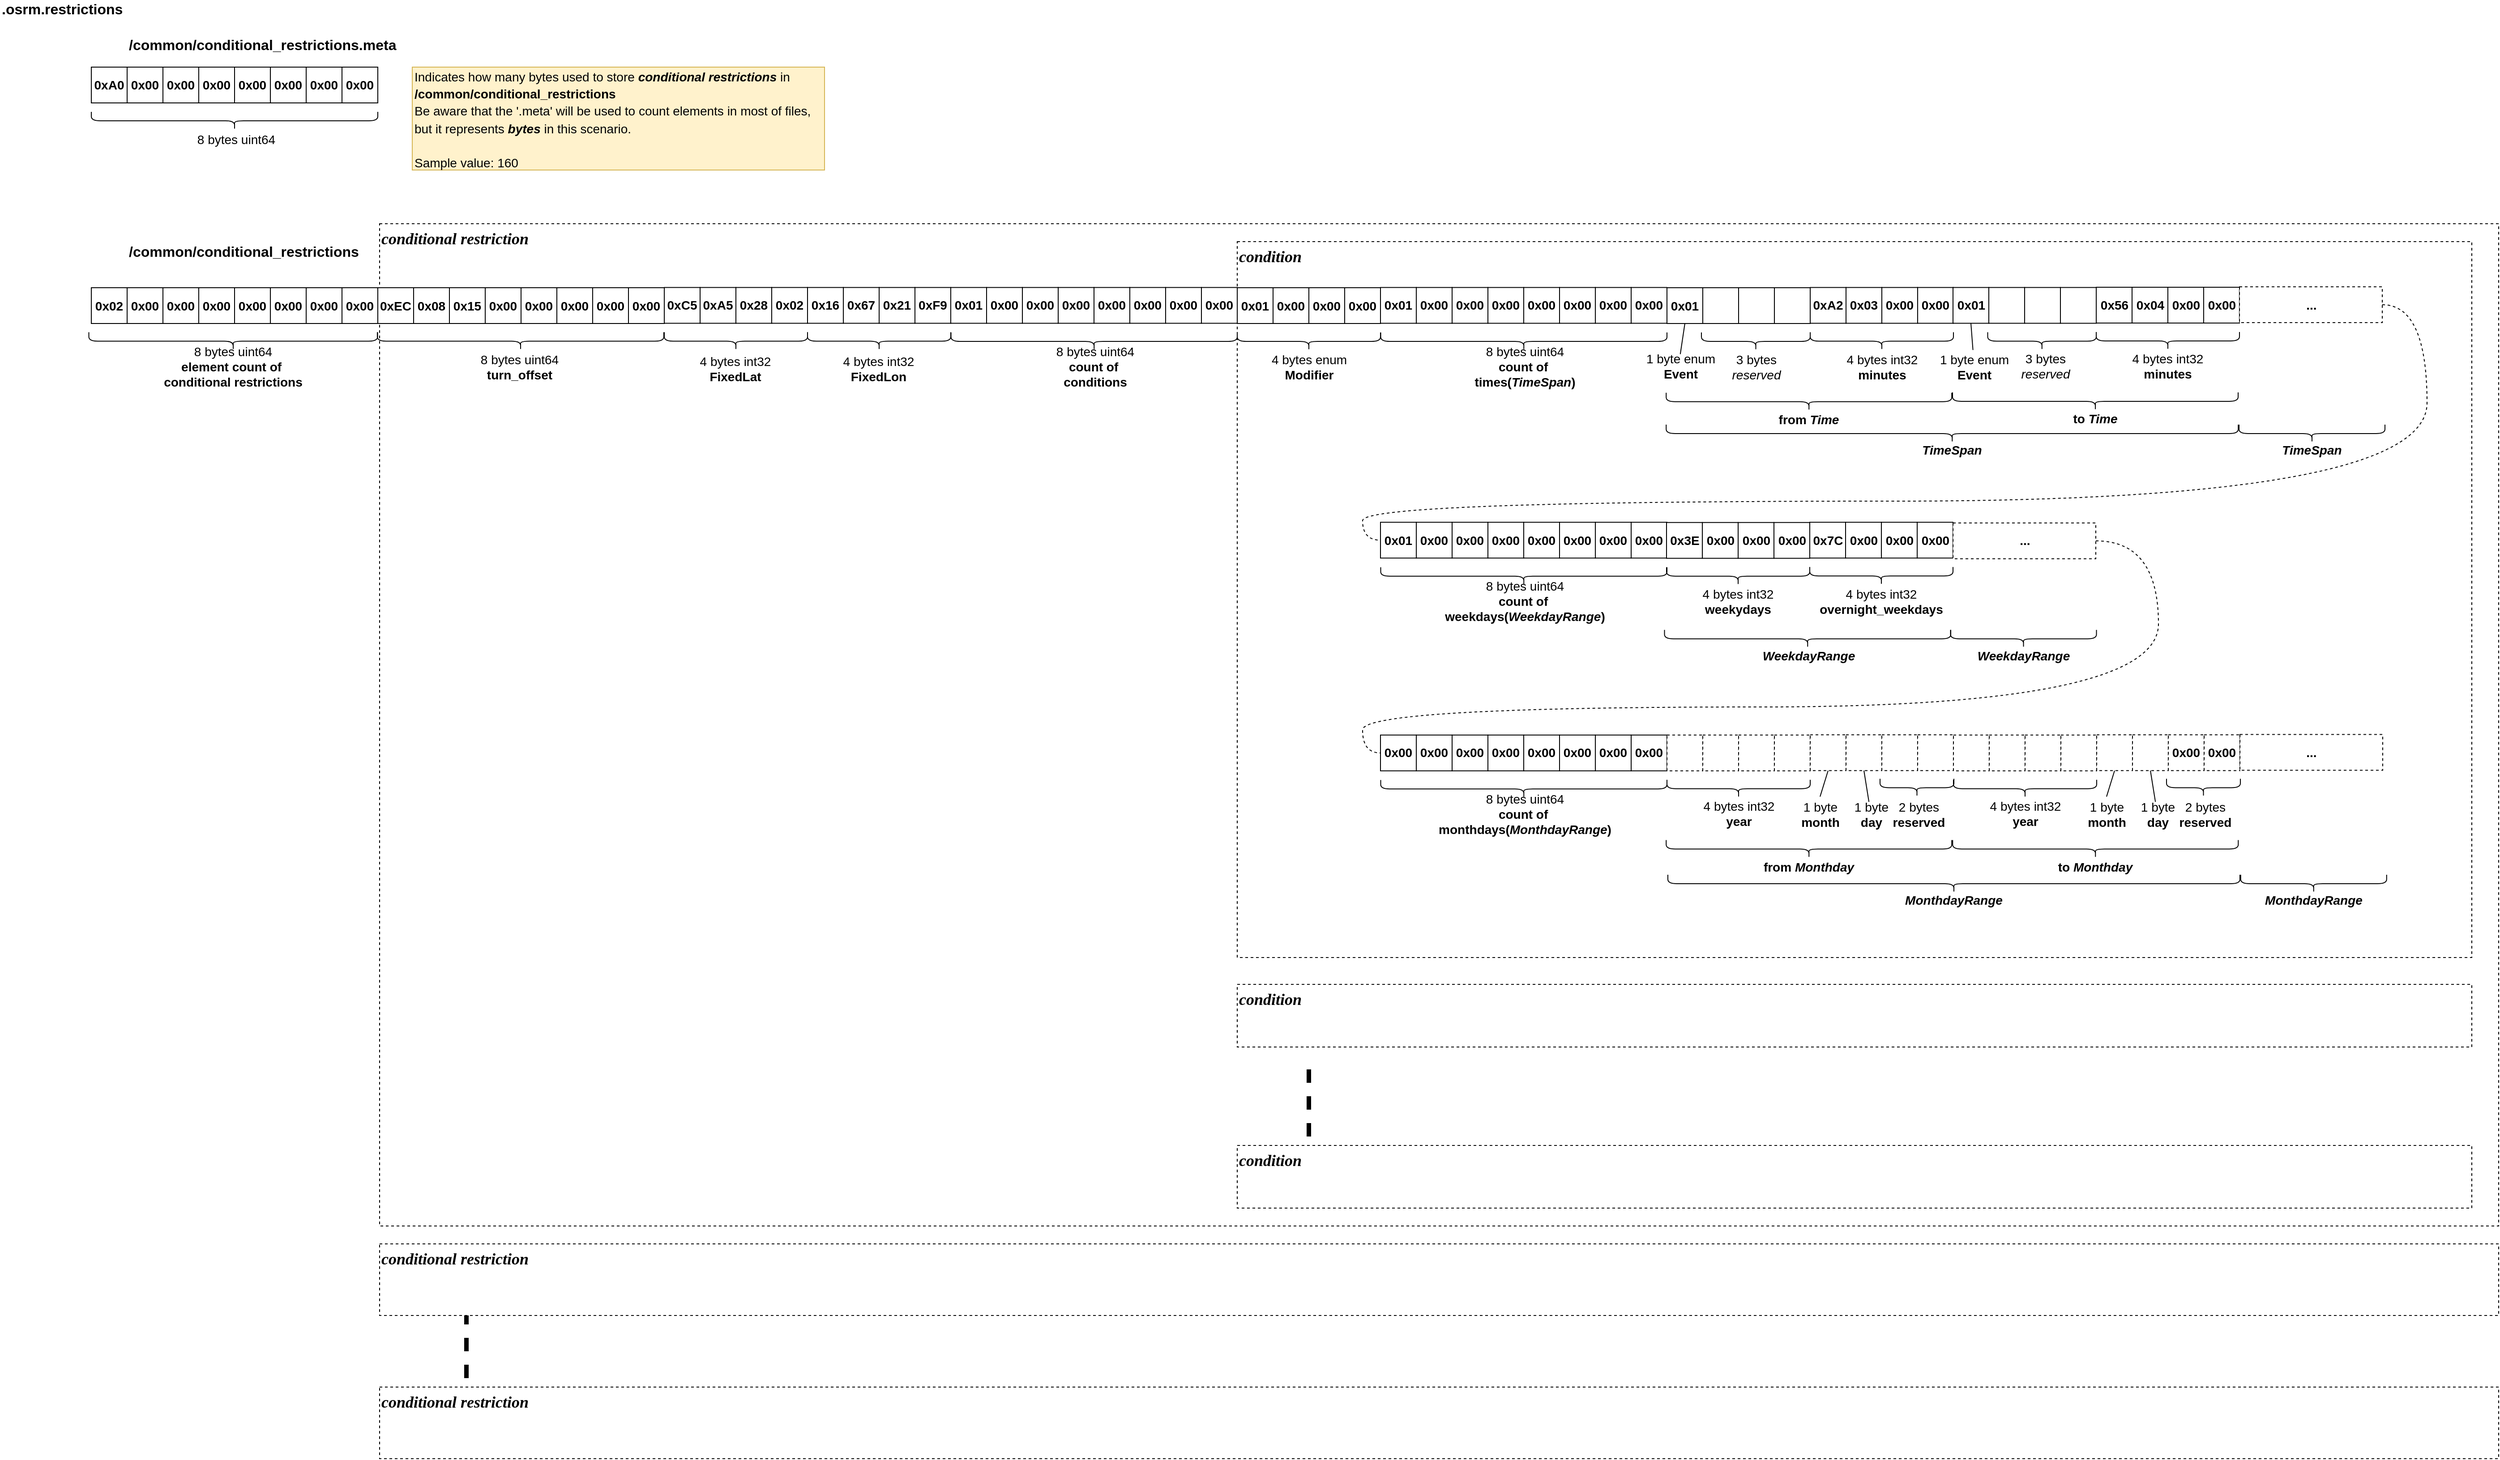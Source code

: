 <mxfile version="13.3.9" type="github">
  <diagram id="peSgpNI3BcgGdvSU9K40" name="Page-1">
    <mxGraphModel dx="1716" dy="908" grid="1" gridSize="10" guides="1" tooltips="1" connect="1" arrows="1" fold="1" page="1" pageScale="1" pageWidth="1169" pageHeight="827" math="0" shadow="0">
      <root>
        <mxCell id="0" />
        <mxCell id="1" parent="0" />
        <mxCell id="ooKSc_qSR2HWjxBo4xy8-216" value="&lt;div&gt;&lt;span&gt;&lt;font face=&quot;Verdana&quot; size=&quot;1&quot;&gt;&lt;b&gt;&lt;i style=&quot;font-size: 18px&quot;&gt;conditional restriction&lt;/i&gt;&lt;/b&gt;&lt;/font&gt;&lt;/span&gt;&lt;/div&gt;" style="rounded=0;whiteSpace=wrap;html=1;dashed=1;align=left;verticalAlign=top;" parent="1" vertex="1">
          <mxGeometry x="463" y="260" width="2367" height="1120" as="geometry" />
        </mxCell>
        <mxCell id="ooKSc_qSR2HWjxBo4xy8-215" value="&lt;div&gt;&lt;span&gt;&lt;font face=&quot;Verdana&quot; size=&quot;1&quot;&gt;&lt;b&gt;&lt;i style=&quot;font-size: 18px&quot;&gt;condition&lt;/i&gt;&lt;/b&gt;&lt;/font&gt;&lt;/span&gt;&lt;/div&gt;" style="rounded=0;whiteSpace=wrap;html=1;dashed=1;align=left;verticalAlign=top;" parent="1" vertex="1">
          <mxGeometry x="1421" y="280" width="1379" height="800" as="geometry" />
        </mxCell>
        <mxCell id="VliR9g0e-GEGa0XOMWeD-1" value="0xA0" style="rounded=0;whiteSpace=wrap;html=1;fontStyle=1;fontSize=14;" parent="1" vertex="1">
          <mxGeometry x="141" y="85" width="40" height="40" as="geometry" />
        </mxCell>
        <mxCell id="VliR9g0e-GEGa0XOMWeD-2" value="0x00" style="rounded=0;whiteSpace=wrap;html=1;fontStyle=1;fontSize=14;" parent="1" vertex="1">
          <mxGeometry x="181" y="85" width="40" height="40" as="geometry" />
        </mxCell>
        <mxCell id="VliR9g0e-GEGa0XOMWeD-3" value="0x00" style="rounded=0;whiteSpace=wrap;html=1;fontStyle=1;fontSize=14;" parent="1" vertex="1">
          <mxGeometry x="221" y="85" width="40" height="40" as="geometry" />
        </mxCell>
        <mxCell id="VliR9g0e-GEGa0XOMWeD-4" value="0x00" style="rounded=0;whiteSpace=wrap;html=1;fontStyle=1;fontSize=14;" parent="1" vertex="1">
          <mxGeometry x="261" y="85" width="40" height="40" as="geometry" />
        </mxCell>
        <mxCell id="VliR9g0e-GEGa0XOMWeD-5" value="0x00" style="rounded=0;whiteSpace=wrap;html=1;fontStyle=1;fontSize=14;" parent="1" vertex="1">
          <mxGeometry x="301" y="85" width="40" height="40" as="geometry" />
        </mxCell>
        <mxCell id="VliR9g0e-GEGa0XOMWeD-6" value="0x00" style="rounded=0;whiteSpace=wrap;html=1;fontStyle=1;fontSize=14;" parent="1" vertex="1">
          <mxGeometry x="341" y="85" width="40" height="40" as="geometry" />
        </mxCell>
        <mxCell id="VliR9g0e-GEGa0XOMWeD-7" value="0x00" style="rounded=0;whiteSpace=wrap;html=1;fontStyle=1;fontSize=14;" parent="1" vertex="1">
          <mxGeometry x="381" y="85" width="40" height="40" as="geometry" />
        </mxCell>
        <mxCell id="VliR9g0e-GEGa0XOMWeD-8" value="0x00" style="rounded=0;whiteSpace=wrap;html=1;fontStyle=1;fontSize=14;" parent="1" vertex="1">
          <mxGeometry x="421" y="85" width="40" height="40" as="geometry" />
        </mxCell>
        <mxCell id="VliR9g0e-GEGa0XOMWeD-28" value="" style="shape=curlyBracket;whiteSpace=wrap;html=1;rounded=1;fontSize=14;rotation=-90;" parent="1" vertex="1">
          <mxGeometry x="291" y="-15" width="20" height="320" as="geometry" />
        </mxCell>
        <mxCell id="VliR9g0e-GEGa0XOMWeD-29" value="8 bytes uint64" style="text;html=1;strokeColor=none;fillColor=none;align=center;verticalAlign=middle;whiteSpace=wrap;rounded=0;fontSize=14;" parent="1" vertex="1">
          <mxGeometry x="221" y="156" width="164" height="20" as="geometry" />
        </mxCell>
        <mxCell id="ZOe7THteKk9-Ha0sNbh8-1" value=".osrm.restrictions" style="text;html=1;strokeColor=none;fillColor=none;align=left;verticalAlign=middle;whiteSpace=wrap;rounded=0;fontSize=16;fontStyle=1" parent="1" vertex="1">
          <mxGeometry x="39" y="10" width="245" height="20" as="geometry" />
        </mxCell>
        <mxCell id="1GXQoTSjyK3YCtDIwdtC-1" value="/common/conditional_restrictions.meta" style="text;html=1;strokeColor=none;fillColor=none;align=left;verticalAlign=middle;whiteSpace=wrap;rounded=0;fontSize=16;fontStyle=1" parent="1" vertex="1">
          <mxGeometry x="181" y="50" width="245" height="20" as="geometry" />
        </mxCell>
        <mxCell id="1GXQoTSjyK3YCtDIwdtC-2" value="&lt;font&gt;&lt;span style=&quot;font-size: 14px&quot;&gt;&lt;span style=&quot;font-weight: normal&quot;&gt;Indicates how many bytes used to store&amp;nbsp;&lt;/span&gt;&lt;i&gt;conditional restrictions&lt;/i&gt;&lt;span style=&quot;font-weight: normal&quot;&gt;&amp;nbsp;&lt;/span&gt;&lt;span style=&quot;font-weight: normal&quot;&gt;in &lt;/span&gt;&lt;br&gt;&lt;/span&gt;&lt;span style=&quot;font-size: 14px&quot;&gt;/common/conditional_restrictions&lt;/span&gt;&lt;br&gt;&lt;font style=&quot;font-size: 14px&quot;&gt;&lt;span style=&quot;font-weight: normal&quot;&gt;Be aware that the &#39;.meta&#39; will be used to count elements in most of files, but it represents &lt;/span&gt;&lt;i&gt;bytes &lt;/i&gt;&lt;span style=&quot;font-weight: normal&quot;&gt;in this scenario.&lt;/span&gt;&lt;br&gt;&lt;/font&gt;&lt;br&gt;&lt;span style=&quot;font-size: 14px ; font-weight: 400 ; text-align: center&quot;&gt;Sample value: 160&lt;/span&gt;&lt;br&gt;&lt;/font&gt;" style="text;html=1;strokeColor=#d6b656;fillColor=#fff2cc;align=left;verticalAlign=middle;whiteSpace=wrap;rounded=0;fontSize=16;fontStyle=1" parent="1" vertex="1">
          <mxGeometry x="499.5" y="85" width="460.5" height="115" as="geometry" />
        </mxCell>
        <mxCell id="1GXQoTSjyK3YCtDIwdtC-5" value="/common/conditional_restrictions" style="text;html=1;strokeColor=none;fillColor=none;align=left;verticalAlign=middle;whiteSpace=wrap;rounded=0;fontSize=16;fontStyle=1" parent="1" vertex="1">
          <mxGeometry x="181" y="281.25" width="245" height="20" as="geometry" />
        </mxCell>
        <mxCell id="1GXQoTSjyK3YCtDIwdtC-14" value="" style="shape=curlyBracket;whiteSpace=wrap;html=1;rounded=1;fontSize=14;rotation=-90;" parent="1" vertex="1">
          <mxGeometry x="610.5" y="231.25" width="20" height="320" as="geometry" />
        </mxCell>
        <mxCell id="1GXQoTSjyK3YCtDIwdtC-15" value="8 bytes uint64&lt;br&gt;&lt;b&gt;turn_offset&lt;/b&gt;&lt;b&gt;&lt;br&gt;&lt;/b&gt;" style="text;html=1;strokeColor=none;fillColor=none;align=center;verticalAlign=middle;whiteSpace=wrap;rounded=0;fontSize=14;" parent="1" vertex="1">
          <mxGeometry x="520.25" y="392.25" width="199" height="55" as="geometry" />
        </mxCell>
        <mxCell id="FRIsnZRjF4XFkGtiyFKS-1" value="0xEC" style="rounded=0;whiteSpace=wrap;html=1;fontStyle=1;fontSize=14;" parent="1" vertex="1">
          <mxGeometry x="461" y="331.5" width="40" height="40" as="geometry" />
        </mxCell>
        <mxCell id="FRIsnZRjF4XFkGtiyFKS-2" value="0x08" style="rounded=0;whiteSpace=wrap;html=1;fontStyle=1;fontSize=14;" parent="1" vertex="1">
          <mxGeometry x="501" y="331.5" width="40" height="40" as="geometry" />
        </mxCell>
        <mxCell id="FRIsnZRjF4XFkGtiyFKS-3" value="0x15" style="rounded=0;whiteSpace=wrap;html=1;fontStyle=1;fontSize=14;" parent="1" vertex="1">
          <mxGeometry x="541" y="331.5" width="40" height="40" as="geometry" />
        </mxCell>
        <mxCell id="FRIsnZRjF4XFkGtiyFKS-4" value="0x00" style="rounded=0;whiteSpace=wrap;html=1;fontStyle=1;fontSize=14;" parent="1" vertex="1">
          <mxGeometry x="581" y="331.5" width="40" height="40" as="geometry" />
        </mxCell>
        <mxCell id="FRIsnZRjF4XFkGtiyFKS-5" value="0x00" style="rounded=0;whiteSpace=wrap;html=1;fontStyle=1;fontSize=14;" parent="1" vertex="1">
          <mxGeometry x="621" y="331.5" width="40" height="40" as="geometry" />
        </mxCell>
        <mxCell id="FRIsnZRjF4XFkGtiyFKS-6" value="0x00" style="rounded=0;whiteSpace=wrap;html=1;fontStyle=1;fontSize=14;" parent="1" vertex="1">
          <mxGeometry x="661" y="331.5" width="40" height="40" as="geometry" />
        </mxCell>
        <mxCell id="FRIsnZRjF4XFkGtiyFKS-7" value="0x00" style="rounded=0;whiteSpace=wrap;html=1;fontStyle=1;fontSize=14;" parent="1" vertex="1">
          <mxGeometry x="701" y="331.5" width="40" height="40" as="geometry" />
        </mxCell>
        <mxCell id="FRIsnZRjF4XFkGtiyFKS-8" value="0x00" style="rounded=0;whiteSpace=wrap;html=1;fontStyle=1;fontSize=14;" parent="1" vertex="1">
          <mxGeometry x="741" y="331.5" width="40" height="40" as="geometry" />
        </mxCell>
        <mxCell id="FRIsnZRjF4XFkGtiyFKS-11" value="" style="shape=curlyBracket;whiteSpace=wrap;html=1;rounded=1;fontSize=14;rotation=-90;" parent="1" vertex="1">
          <mxGeometry x="851" y="311.25" width="20" height="160" as="geometry" />
        </mxCell>
        <mxCell id="FRIsnZRjF4XFkGtiyFKS-12" value="4 bytes int32&lt;br&gt;&lt;b&gt;FixedLat&lt;/b&gt;" style="text;html=1;strokeColor=none;fillColor=none;align=center;verticalAlign=middle;whiteSpace=wrap;rounded=0;fontSize=14;" parent="1" vertex="1">
          <mxGeometry x="760.5" y="394.75" width="199" height="55" as="geometry" />
        </mxCell>
        <mxCell id="FRIsnZRjF4XFkGtiyFKS-13" value="" style="shape=curlyBracket;whiteSpace=wrap;html=1;rounded=1;fontSize=14;rotation=-90;" parent="1" vertex="1">
          <mxGeometry x="1011" y="311.25" width="20" height="160" as="geometry" />
        </mxCell>
        <mxCell id="FRIsnZRjF4XFkGtiyFKS-14" value="4 bytes int32&lt;br&gt;&lt;b&gt;FixedLon&lt;/b&gt;" style="text;html=1;strokeColor=none;fillColor=none;align=center;verticalAlign=middle;whiteSpace=wrap;rounded=0;fontSize=14;" parent="1" vertex="1">
          <mxGeometry x="920.5" y="394.75" width="199" height="55" as="geometry" />
        </mxCell>
        <mxCell id="ooKSc_qSR2HWjxBo4xy8-3" value="0x02" style="rounded=0;whiteSpace=wrap;html=1;fontStyle=1;fontSize=14;" parent="1" vertex="1">
          <mxGeometry x="141" y="331.5" width="40" height="40" as="geometry" />
        </mxCell>
        <mxCell id="ooKSc_qSR2HWjxBo4xy8-4" value="0x00" style="rounded=0;whiteSpace=wrap;html=1;fontStyle=1;fontSize=14;" parent="1" vertex="1">
          <mxGeometry x="181" y="331.5" width="40" height="40" as="geometry" />
        </mxCell>
        <mxCell id="ooKSc_qSR2HWjxBo4xy8-5" value="0x00" style="rounded=0;whiteSpace=wrap;html=1;fontStyle=1;fontSize=14;" parent="1" vertex="1">
          <mxGeometry x="221" y="331.5" width="40" height="40" as="geometry" />
        </mxCell>
        <mxCell id="ooKSc_qSR2HWjxBo4xy8-6" value="0x00" style="rounded=0;whiteSpace=wrap;html=1;fontStyle=1;fontSize=14;" parent="1" vertex="1">
          <mxGeometry x="261" y="331.5" width="40" height="40" as="geometry" />
        </mxCell>
        <mxCell id="ooKSc_qSR2HWjxBo4xy8-7" value="0x00" style="rounded=0;whiteSpace=wrap;html=1;fontStyle=1;fontSize=14;" parent="1" vertex="1">
          <mxGeometry x="301" y="331.5" width="40" height="40" as="geometry" />
        </mxCell>
        <mxCell id="ooKSc_qSR2HWjxBo4xy8-8" value="0x00" style="rounded=0;whiteSpace=wrap;html=1;fontStyle=1;fontSize=14;" parent="1" vertex="1">
          <mxGeometry x="341" y="331.5" width="40" height="40" as="geometry" />
        </mxCell>
        <mxCell id="ooKSc_qSR2HWjxBo4xy8-9" value="0x00" style="rounded=0;whiteSpace=wrap;html=1;fontStyle=1;fontSize=14;" parent="1" vertex="1">
          <mxGeometry x="381" y="331.5" width="40" height="40" as="geometry" />
        </mxCell>
        <mxCell id="ooKSc_qSR2HWjxBo4xy8-10" value="0x00" style="rounded=0;whiteSpace=wrap;html=1;fontStyle=1;fontSize=14;" parent="1" vertex="1">
          <mxGeometry x="421" y="331.5" width="40" height="40" as="geometry" />
        </mxCell>
        <mxCell id="ooKSc_qSR2HWjxBo4xy8-11" value="" style="shape=curlyBracket;whiteSpace=wrap;html=1;rounded=1;fontSize=14;rotation=-90;" parent="1" vertex="1">
          <mxGeometry x="289.5" y="230" width="20" height="322.5" as="geometry" />
        </mxCell>
        <mxCell id="ooKSc_qSR2HWjxBo4xy8-12" value="8 bytes uint64&lt;br&gt;&lt;b&gt;element count of&amp;nbsp;&lt;br&gt;&lt;/b&gt;&lt;b&gt;conditional restrictions&lt;/b&gt;&lt;b&gt;&lt;br&gt;&lt;/b&gt;" style="text;html=1;strokeColor=none;fillColor=none;align=center;verticalAlign=middle;whiteSpace=wrap;rounded=0;fontSize=14;" parent="1" vertex="1">
          <mxGeometry x="200" y="392.25" width="199" height="55" as="geometry" />
        </mxCell>
        <mxCell id="ooKSc_qSR2HWjxBo4xy8-13" value="0xC5" style="rounded=0;whiteSpace=wrap;html=1;fontStyle=1;fontSize=14;" parent="1" vertex="1">
          <mxGeometry x="781" y="331.25" width="40" height="40" as="geometry" />
        </mxCell>
        <mxCell id="ooKSc_qSR2HWjxBo4xy8-14" value="0xA5" style="rounded=0;whiteSpace=wrap;html=1;fontStyle=1;fontSize=14;" parent="1" vertex="1">
          <mxGeometry x="821" y="331.25" width="40" height="40" as="geometry" />
        </mxCell>
        <mxCell id="ooKSc_qSR2HWjxBo4xy8-15" value="0x28" style="rounded=0;whiteSpace=wrap;html=1;fontStyle=1;fontSize=14;" parent="1" vertex="1">
          <mxGeometry x="861" y="331.25" width="40" height="40" as="geometry" />
        </mxCell>
        <mxCell id="ooKSc_qSR2HWjxBo4xy8-16" value="0x02" style="rounded=0;whiteSpace=wrap;html=1;fontStyle=1;fontSize=14;" parent="1" vertex="1">
          <mxGeometry x="901" y="331.25" width="40" height="40" as="geometry" />
        </mxCell>
        <mxCell id="ooKSc_qSR2HWjxBo4xy8-17" value="0x16" style="rounded=0;whiteSpace=wrap;html=1;fontStyle=1;fontSize=14;" parent="1" vertex="1">
          <mxGeometry x="941" y="331.25" width="40" height="40" as="geometry" />
        </mxCell>
        <mxCell id="ooKSc_qSR2HWjxBo4xy8-18" value="0x67" style="rounded=0;whiteSpace=wrap;html=1;fontStyle=1;fontSize=14;" parent="1" vertex="1">
          <mxGeometry x="981" y="331.25" width="40" height="40" as="geometry" />
        </mxCell>
        <mxCell id="ooKSc_qSR2HWjxBo4xy8-19" value="0x21" style="rounded=0;whiteSpace=wrap;html=1;fontStyle=1;fontSize=14;" parent="1" vertex="1">
          <mxGeometry x="1021" y="331.25" width="40" height="40" as="geometry" />
        </mxCell>
        <mxCell id="ooKSc_qSR2HWjxBo4xy8-20" value="0xF9" style="rounded=0;whiteSpace=wrap;html=1;fontStyle=1;fontSize=14;" parent="1" vertex="1">
          <mxGeometry x="1061" y="331.25" width="40" height="40" as="geometry" />
        </mxCell>
        <mxCell id="ooKSc_qSR2HWjxBo4xy8-21" value="0x01" style="rounded=0;whiteSpace=wrap;html=1;fontStyle=1;fontSize=14;" parent="1" vertex="1">
          <mxGeometry x="1101" y="331.25" width="40" height="40" as="geometry" />
        </mxCell>
        <mxCell id="ooKSc_qSR2HWjxBo4xy8-29" value="0x00" style="rounded=0;whiteSpace=wrap;html=1;fontStyle=1;fontSize=14;" parent="1" vertex="1">
          <mxGeometry x="1141" y="331.25" width="40" height="40" as="geometry" />
        </mxCell>
        <mxCell id="ooKSc_qSR2HWjxBo4xy8-30" value="0x00" style="rounded=0;whiteSpace=wrap;html=1;fontStyle=1;fontSize=14;" parent="1" vertex="1">
          <mxGeometry x="1181" y="331.25" width="40" height="40" as="geometry" />
        </mxCell>
        <mxCell id="ooKSc_qSR2HWjxBo4xy8-31" value="0x00" style="rounded=0;whiteSpace=wrap;html=1;fontStyle=1;fontSize=14;" parent="1" vertex="1">
          <mxGeometry x="1221" y="331.25" width="40" height="40" as="geometry" />
        </mxCell>
        <mxCell id="ooKSc_qSR2HWjxBo4xy8-32" value="0x00" style="rounded=0;whiteSpace=wrap;html=1;fontStyle=1;fontSize=14;" parent="1" vertex="1">
          <mxGeometry x="1261" y="331.25" width="40" height="40" as="geometry" />
        </mxCell>
        <mxCell id="ooKSc_qSR2HWjxBo4xy8-33" value="0x00" style="rounded=0;whiteSpace=wrap;html=1;fontStyle=1;fontSize=14;" parent="1" vertex="1">
          <mxGeometry x="1301" y="331.25" width="40" height="40" as="geometry" />
        </mxCell>
        <mxCell id="ooKSc_qSR2HWjxBo4xy8-34" value="0x00" style="rounded=0;whiteSpace=wrap;html=1;fontStyle=1;fontSize=14;" parent="1" vertex="1">
          <mxGeometry x="1341" y="331.25" width="40" height="40" as="geometry" />
        </mxCell>
        <mxCell id="ooKSc_qSR2HWjxBo4xy8-35" value="0x00" style="rounded=0;whiteSpace=wrap;html=1;fontStyle=1;fontSize=14;" parent="1" vertex="1">
          <mxGeometry x="1381" y="331.25" width="40" height="40" as="geometry" />
        </mxCell>
        <mxCell id="ooKSc_qSR2HWjxBo4xy8-36" value="" style="shape=curlyBracket;whiteSpace=wrap;html=1;rounded=1;fontSize=14;rotation=-90;" parent="1" vertex="1">
          <mxGeometry x="1251.13" y="231.63" width="20" height="319.75" as="geometry" />
        </mxCell>
        <mxCell id="ooKSc_qSR2HWjxBo4xy8-37" value="8 bytes uint64&lt;br&gt;&lt;b&gt;count of&amp;nbsp;&lt;br&gt;&lt;/b&gt;&lt;b&gt;conditions&lt;/b&gt;&lt;b&gt;&lt;br&gt;&lt;/b&gt;" style="text;html=1;strokeColor=none;fillColor=none;align=center;verticalAlign=middle;whiteSpace=wrap;rounded=0;fontSize=14;" parent="1" vertex="1">
          <mxGeometry x="1163" y="392.5" width="199" height="55" as="geometry" />
        </mxCell>
        <mxCell id="ooKSc_qSR2HWjxBo4xy8-38" value="" style="shape=curlyBracket;whiteSpace=wrap;html=1;rounded=1;fontSize=14;rotation=-90;" parent="1" vertex="1">
          <mxGeometry x="1491" y="311.5" width="20" height="160" as="geometry" />
        </mxCell>
        <mxCell id="ooKSc_qSR2HWjxBo4xy8-39" value="0x01" style="rounded=0;whiteSpace=wrap;html=1;fontStyle=1;fontSize=14;" parent="1" vertex="1">
          <mxGeometry x="1421" y="331.5" width="40" height="40" as="geometry" />
        </mxCell>
        <mxCell id="ooKSc_qSR2HWjxBo4xy8-40" value="0x00" style="rounded=0;whiteSpace=wrap;html=1;fontStyle=1;fontSize=14;" parent="1" vertex="1">
          <mxGeometry x="1461" y="331.5" width="40" height="40" as="geometry" />
        </mxCell>
        <mxCell id="ooKSc_qSR2HWjxBo4xy8-41" value="0x00" style="rounded=0;whiteSpace=wrap;html=1;fontStyle=1;fontSize=14;" parent="1" vertex="1">
          <mxGeometry x="1501" y="331.5" width="40" height="40" as="geometry" />
        </mxCell>
        <mxCell id="ooKSc_qSR2HWjxBo4xy8-42" value="0x00" style="rounded=0;whiteSpace=wrap;html=1;fontStyle=1;fontSize=14;" parent="1" vertex="1">
          <mxGeometry x="1541" y="331.5" width="40" height="40" as="geometry" />
        </mxCell>
        <mxCell id="ooKSc_qSR2HWjxBo4xy8-43" value="4 bytes enum&lt;br&gt;&lt;b&gt;Modifier&lt;/b&gt;" style="text;html=1;strokeColor=none;fillColor=none;align=center;verticalAlign=middle;whiteSpace=wrap;rounded=0;fontSize=14;" parent="1" vertex="1">
          <mxGeometry x="1401.5" y="392.25" width="199" height="55" as="geometry" />
        </mxCell>
        <mxCell id="ooKSc_qSR2HWjxBo4xy8-44" value="0x01" style="rounded=0;whiteSpace=wrap;html=1;fontStyle=1;fontSize=14;" parent="1" vertex="1">
          <mxGeometry x="1581" y="331.25" width="40" height="40" as="geometry" />
        </mxCell>
        <mxCell id="ooKSc_qSR2HWjxBo4xy8-45" value="0x00" style="rounded=0;whiteSpace=wrap;html=1;fontStyle=1;fontSize=14;" parent="1" vertex="1">
          <mxGeometry x="1621" y="331.25" width="40" height="40" as="geometry" />
        </mxCell>
        <mxCell id="ooKSc_qSR2HWjxBo4xy8-46" value="0x00" style="rounded=0;whiteSpace=wrap;html=1;fontStyle=1;fontSize=14;" parent="1" vertex="1">
          <mxGeometry x="1661" y="331.25" width="40" height="40" as="geometry" />
        </mxCell>
        <mxCell id="ooKSc_qSR2HWjxBo4xy8-47" value="0x00" style="rounded=0;whiteSpace=wrap;html=1;fontStyle=1;fontSize=14;" parent="1" vertex="1">
          <mxGeometry x="1701" y="331.25" width="40" height="40" as="geometry" />
        </mxCell>
        <mxCell id="ooKSc_qSR2HWjxBo4xy8-48" value="0x00" style="rounded=0;whiteSpace=wrap;html=1;fontStyle=1;fontSize=14;" parent="1" vertex="1">
          <mxGeometry x="1741" y="331.25" width="40" height="40" as="geometry" />
        </mxCell>
        <mxCell id="ooKSc_qSR2HWjxBo4xy8-49" value="0x00" style="rounded=0;whiteSpace=wrap;html=1;fontStyle=1;fontSize=14;" parent="1" vertex="1">
          <mxGeometry x="1781" y="331.25" width="40" height="40" as="geometry" />
        </mxCell>
        <mxCell id="ooKSc_qSR2HWjxBo4xy8-50" value="0x00" style="rounded=0;whiteSpace=wrap;html=1;fontStyle=1;fontSize=14;" parent="1" vertex="1">
          <mxGeometry x="1821" y="331.25" width="40" height="40" as="geometry" />
        </mxCell>
        <mxCell id="ooKSc_qSR2HWjxBo4xy8-51" value="0x00" style="rounded=0;whiteSpace=wrap;html=1;fontStyle=1;fontSize=14;" parent="1" vertex="1">
          <mxGeometry x="1861" y="331.25" width="40" height="40" as="geometry" />
        </mxCell>
        <mxCell id="ooKSc_qSR2HWjxBo4xy8-52" value="" style="shape=curlyBracket;whiteSpace=wrap;html=1;rounded=1;fontSize=14;rotation=-90;" parent="1" vertex="1">
          <mxGeometry x="1731.13" y="231.63" width="20" height="319.75" as="geometry" />
        </mxCell>
        <mxCell id="ooKSc_qSR2HWjxBo4xy8-53" value="8 bytes uint64&lt;br&gt;&lt;b&gt;count of&amp;nbsp;&lt;br&gt;&lt;/b&gt;&lt;b&gt;times(&lt;i&gt;TimeSpan&lt;/i&gt;)&lt;/b&gt;&lt;b&gt;&lt;br&gt;&lt;/b&gt;" style="text;html=1;strokeColor=none;fillColor=none;align=center;verticalAlign=middle;whiteSpace=wrap;rounded=0;fontSize=14;" parent="1" vertex="1">
          <mxGeometry x="1643" y="392.5" width="199" height="55" as="geometry" />
        </mxCell>
        <mxCell id="ooKSc_qSR2HWjxBo4xy8-54" value="" style="shape=curlyBracket;whiteSpace=wrap;html=1;rounded=1;fontSize=14;rotation=-90;" parent="1" vertex="1">
          <mxGeometry x="1990.25" y="330.75" width="20" height="121.51" as="geometry" />
        </mxCell>
        <mxCell id="ooKSc_qSR2HWjxBo4xy8-55" value="0x01" style="rounded=0;whiteSpace=wrap;html=1;fontStyle=1;fontSize=14;" parent="1" vertex="1">
          <mxGeometry x="1901" y="331.51" width="40" height="40" as="geometry" />
        </mxCell>
        <mxCell id="ooKSc_qSR2HWjxBo4xy8-56" value="" style="rounded=0;whiteSpace=wrap;html=1;fontStyle=1;fontSize=14;" parent="1" vertex="1">
          <mxGeometry x="1941" y="331.51" width="40" height="40" as="geometry" />
        </mxCell>
        <mxCell id="ooKSc_qSR2HWjxBo4xy8-57" value="" style="rounded=0;whiteSpace=wrap;html=1;fontStyle=1;fontSize=14;" parent="1" vertex="1">
          <mxGeometry x="1981" y="331.51" width="40" height="40" as="geometry" />
        </mxCell>
        <mxCell id="ooKSc_qSR2HWjxBo4xy8-58" value="" style="rounded=0;whiteSpace=wrap;html=1;fontStyle=1;fontSize=14;" parent="1" vertex="1">
          <mxGeometry x="2021" y="331.51" width="40" height="40" as="geometry" />
        </mxCell>
        <mxCell id="ooKSc_qSR2HWjxBo4xy8-59" value="1 byte enum&lt;br&gt;&lt;b&gt;Event&lt;/b&gt;" style="text;html=1;strokeColor=none;fillColor=none;align=center;verticalAlign=middle;whiteSpace=wrap;rounded=0;fontSize=14;" parent="1" vertex="1">
          <mxGeometry x="1871.63" y="405.74" width="88.5" height="27.5" as="geometry" />
        </mxCell>
        <mxCell id="ooKSc_qSR2HWjxBo4xy8-60" value="" style="shape=curlyBracket;whiteSpace=wrap;html=1;rounded=1;fontSize=14;rotation=-90;" parent="1" vertex="1">
          <mxGeometry x="2131" y="311.25" width="20" height="160" as="geometry" />
        </mxCell>
        <mxCell id="ooKSc_qSR2HWjxBo4xy8-61" value="0xA2" style="rounded=0;whiteSpace=wrap;html=1;fontStyle=1;fontSize=14;" parent="1" vertex="1">
          <mxGeometry x="2061" y="331.25" width="40" height="40" as="geometry" />
        </mxCell>
        <mxCell id="ooKSc_qSR2HWjxBo4xy8-62" value="0x03" style="rounded=0;whiteSpace=wrap;html=1;fontStyle=1;fontSize=14;" parent="1" vertex="1">
          <mxGeometry x="2101" y="331.25" width="40" height="40" as="geometry" />
        </mxCell>
        <mxCell id="ooKSc_qSR2HWjxBo4xy8-63" value="0x00" style="rounded=0;whiteSpace=wrap;html=1;fontStyle=1;fontSize=14;" parent="1" vertex="1">
          <mxGeometry x="2141" y="331.25" width="40" height="40" as="geometry" />
        </mxCell>
        <mxCell id="ooKSc_qSR2HWjxBo4xy8-64" value="0x00" style="rounded=0;whiteSpace=wrap;html=1;fontStyle=1;fontSize=14;" parent="1" vertex="1">
          <mxGeometry x="2181" y="331.25" width="40" height="40" as="geometry" />
        </mxCell>
        <mxCell id="ooKSc_qSR2HWjxBo4xy8-65" value="4 bytes int32&lt;br&gt;&lt;b&gt;minutes&lt;/b&gt;" style="text;html=1;strokeColor=none;fillColor=none;align=center;verticalAlign=middle;whiteSpace=wrap;rounded=0;fontSize=14;" parent="1" vertex="1">
          <mxGeometry x="2041.5" y="392.25" width="199" height="55" as="geometry" />
        </mxCell>
        <mxCell id="ooKSc_qSR2HWjxBo4xy8-77" value="" style="shape=curlyBracket;whiteSpace=wrap;html=1;rounded=1;fontSize=14;rotation=-90;" parent="1" vertex="1">
          <mxGeometry x="2309.88" y="330.63" width="20" height="121.25" as="geometry" />
        </mxCell>
        <mxCell id="ooKSc_qSR2HWjxBo4xy8-78" value="0x01" style="rounded=0;whiteSpace=wrap;html=1;fontStyle=1;fontSize=14;" parent="1" vertex="1">
          <mxGeometry x="2220.5" y="331.25" width="40" height="40" as="geometry" />
        </mxCell>
        <mxCell id="ooKSc_qSR2HWjxBo4xy8-79" value="" style="rounded=0;whiteSpace=wrap;html=1;fontStyle=1;fontSize=14;" parent="1" vertex="1">
          <mxGeometry x="2260.5" y="331.25" width="40" height="40" as="geometry" />
        </mxCell>
        <mxCell id="ooKSc_qSR2HWjxBo4xy8-80" value="" style="rounded=0;whiteSpace=wrap;html=1;fontStyle=1;fontSize=14;" parent="1" vertex="1">
          <mxGeometry x="2300.5" y="331.25" width="40" height="40" as="geometry" />
        </mxCell>
        <mxCell id="ooKSc_qSR2HWjxBo4xy8-81" value="" style="rounded=0;whiteSpace=wrap;html=1;fontStyle=1;fontSize=14;" parent="1" vertex="1">
          <mxGeometry x="2340.5" y="331.25" width="40" height="40" as="geometry" />
        </mxCell>
        <mxCell id="ooKSc_qSR2HWjxBo4xy8-82" value="1 byte enum&lt;br&gt;&lt;b&gt;Event&lt;/b&gt;" style="text;html=1;strokeColor=none;fillColor=none;align=center;verticalAlign=middle;whiteSpace=wrap;rounded=0;fontSize=14;" parent="1" vertex="1">
          <mxGeometry x="2199.75" y="401.12" width="89" height="37.76" as="geometry" />
        </mxCell>
        <mxCell id="ooKSc_qSR2HWjxBo4xy8-83" value="" style="shape=curlyBracket;whiteSpace=wrap;html=1;rounded=1;fontSize=14;rotation=-90;" parent="1" vertex="1">
          <mxGeometry x="2450.5" y="310.99" width="20" height="160" as="geometry" />
        </mxCell>
        <mxCell id="ooKSc_qSR2HWjxBo4xy8-84" value="0x56" style="rounded=0;whiteSpace=wrap;html=1;fontStyle=1;fontSize=14;" parent="1" vertex="1">
          <mxGeometry x="2380.5" y="330.99" width="40" height="40" as="geometry" />
        </mxCell>
        <mxCell id="ooKSc_qSR2HWjxBo4xy8-85" value="0x04" style="rounded=0;whiteSpace=wrap;html=1;fontStyle=1;fontSize=14;" parent="1" vertex="1">
          <mxGeometry x="2420.5" y="330.99" width="40" height="40" as="geometry" />
        </mxCell>
        <mxCell id="ooKSc_qSR2HWjxBo4xy8-86" value="0x00" style="rounded=0;whiteSpace=wrap;html=1;fontStyle=1;fontSize=14;" parent="1" vertex="1">
          <mxGeometry x="2460.5" y="330.99" width="40" height="40" as="geometry" />
        </mxCell>
        <mxCell id="ooKSc_qSR2HWjxBo4xy8-87" value="0x00" style="rounded=0;whiteSpace=wrap;html=1;fontStyle=1;fontSize=14;" parent="1" vertex="1">
          <mxGeometry x="2500.5" y="330.99" width="40" height="40" as="geometry" />
        </mxCell>
        <mxCell id="ooKSc_qSR2HWjxBo4xy8-88" value="4 bytes int32&lt;br&gt;&lt;b&gt;minutes&lt;/b&gt;" style="text;html=1;strokeColor=none;fillColor=none;align=center;verticalAlign=middle;whiteSpace=wrap;rounded=0;fontSize=14;" parent="1" vertex="1">
          <mxGeometry x="2361" y="391.99" width="199" height="55" as="geometry" />
        </mxCell>
        <mxCell id="ooKSc_qSR2HWjxBo4xy8-89" value="" style="shape=curlyBracket;whiteSpace=wrap;html=1;rounded=1;fontSize=14;rotation=-90;" parent="1" vertex="1">
          <mxGeometry x="2049.63" y="299.36" width="20" height="319.01" as="geometry" />
        </mxCell>
        <mxCell id="ooKSc_qSR2HWjxBo4xy8-90" value="&lt;b&gt;from &lt;i&gt;Time&lt;/i&gt;&lt;br&gt;&lt;/b&gt;" style="text;html=1;strokeColor=none;fillColor=none;align=center;verticalAlign=middle;whiteSpace=wrap;rounded=0;fontSize=14;" parent="1" vertex="1">
          <mxGeometry x="1960.13" y="459.51" width="199" height="38.49" as="geometry" />
        </mxCell>
        <mxCell id="ooKSc_qSR2HWjxBo4xy8-91" value="" style="shape=curlyBracket;whiteSpace=wrap;html=1;rounded=1;fontSize=14;rotation=-90;" parent="1" vertex="1">
          <mxGeometry x="2369.5" y="298.99" width="20" height="319.01" as="geometry" />
        </mxCell>
        <mxCell id="ooKSc_qSR2HWjxBo4xy8-92" value="&lt;b&gt;to &lt;i&gt;Time&lt;/i&gt;&lt;br&gt;&lt;/b&gt;" style="text;html=1;strokeColor=none;fillColor=none;align=center;verticalAlign=middle;whiteSpace=wrap;rounded=0;fontSize=14;" parent="1" vertex="1">
          <mxGeometry x="2280" y="459.14" width="199" height="38.49" as="geometry" />
        </mxCell>
        <mxCell id="ooKSc_qSR2HWjxBo4xy8-93" value="" style="shape=curlyBracket;whiteSpace=wrap;html=1;rounded=1;fontSize=14;rotation=-90;" parent="1" vertex="1">
          <mxGeometry x="2209.63" y="174.99" width="20" height="639.01" as="geometry" />
        </mxCell>
        <mxCell id="ooKSc_qSR2HWjxBo4xy8-94" value="&lt;b&gt;&lt;i&gt;TimeSpan&lt;/i&gt;&lt;br&gt;&lt;/b&gt;" style="text;html=1;strokeColor=none;fillColor=none;align=center;verticalAlign=middle;whiteSpace=wrap;rounded=0;fontSize=14;" parent="1" vertex="1">
          <mxGeometry x="2120.13" y="494" width="199" height="38.49" as="geometry" />
        </mxCell>
        <mxCell id="ooKSc_qSR2HWjxBo4xy8-213" style="edgeStyle=orthogonalEdgeStyle;rounded=0;orthogonalLoop=1;jettySize=auto;html=1;exitX=1;exitY=0.5;exitDx=0;exitDy=0;entryX=0;entryY=0.5;entryDx=0;entryDy=0;endArrow=none;endFill=0;curved=1;dashed=1;" parent="1" source="ooKSc_qSR2HWjxBo4xy8-95" target="ooKSc_qSR2HWjxBo4xy8-102" edge="1">
          <mxGeometry relative="1" as="geometry">
            <Array as="points">
              <mxPoint x="2750" y="351" />
              <mxPoint x="2750" y="570" />
              <mxPoint x="1561" y="570" />
              <mxPoint x="1561" y="614" />
            </Array>
          </mxGeometry>
        </mxCell>
        <mxCell id="ooKSc_qSR2HWjxBo4xy8-95" value="..." style="rounded=0;whiteSpace=wrap;html=1;fontStyle=1;fontSize=14;dashed=1;" parent="1" vertex="1">
          <mxGeometry x="2540.5" y="330.51" width="159.5" height="40" as="geometry" />
        </mxCell>
        <mxCell id="ooKSc_qSR2HWjxBo4xy8-99" value="" style="shape=curlyBracket;whiteSpace=wrap;html=1;rounded=1;fontSize=14;rotation=-90;" parent="1" vertex="1">
          <mxGeometry x="2611.5" y="412.99" width="20" height="163.01" as="geometry" />
        </mxCell>
        <mxCell id="ooKSc_qSR2HWjxBo4xy8-100" value="&lt;b&gt;&lt;i&gt;TimeSpan&lt;/i&gt;&lt;br&gt;&lt;/b&gt;" style="text;html=1;strokeColor=none;fillColor=none;align=center;verticalAlign=middle;whiteSpace=wrap;rounded=0;fontSize=14;" parent="1" vertex="1">
          <mxGeometry x="2522" y="494" width="199" height="38.49" as="geometry" />
        </mxCell>
        <mxCell id="ooKSc_qSR2HWjxBo4xy8-102" value="0x01" style="rounded=0;whiteSpace=wrap;html=1;fontStyle=1;fontSize=14;" parent="1" vertex="1">
          <mxGeometry x="1581" y="593.62" width="40" height="40" as="geometry" />
        </mxCell>
        <mxCell id="ooKSc_qSR2HWjxBo4xy8-103" value="0x00" style="rounded=0;whiteSpace=wrap;html=1;fontStyle=1;fontSize=14;" parent="1" vertex="1">
          <mxGeometry x="1621" y="593.62" width="40" height="40" as="geometry" />
        </mxCell>
        <mxCell id="ooKSc_qSR2HWjxBo4xy8-104" value="0x00" style="rounded=0;whiteSpace=wrap;html=1;fontStyle=1;fontSize=14;" parent="1" vertex="1">
          <mxGeometry x="1661" y="593.62" width="40" height="40" as="geometry" />
        </mxCell>
        <mxCell id="ooKSc_qSR2HWjxBo4xy8-105" value="0x00" style="rounded=0;whiteSpace=wrap;html=1;fontStyle=1;fontSize=14;" parent="1" vertex="1">
          <mxGeometry x="1701" y="593.62" width="40" height="40" as="geometry" />
        </mxCell>
        <mxCell id="ooKSc_qSR2HWjxBo4xy8-106" value="0x00" style="rounded=0;whiteSpace=wrap;html=1;fontStyle=1;fontSize=14;" parent="1" vertex="1">
          <mxGeometry x="1741" y="593.62" width="40" height="40" as="geometry" />
        </mxCell>
        <mxCell id="ooKSc_qSR2HWjxBo4xy8-107" value="0x00" style="rounded=0;whiteSpace=wrap;html=1;fontStyle=1;fontSize=14;" parent="1" vertex="1">
          <mxGeometry x="1781" y="593.62" width="40" height="40" as="geometry" />
        </mxCell>
        <mxCell id="ooKSc_qSR2HWjxBo4xy8-108" value="0x00" style="rounded=0;whiteSpace=wrap;html=1;fontStyle=1;fontSize=14;" parent="1" vertex="1">
          <mxGeometry x="1821" y="593.62" width="40" height="40" as="geometry" />
        </mxCell>
        <mxCell id="ooKSc_qSR2HWjxBo4xy8-109" value="0x00" style="rounded=0;whiteSpace=wrap;html=1;fontStyle=1;fontSize=14;" parent="1" vertex="1">
          <mxGeometry x="1861" y="593.62" width="40" height="40" as="geometry" />
        </mxCell>
        <mxCell id="ooKSc_qSR2HWjxBo4xy8-110" value="" style="shape=curlyBracket;whiteSpace=wrap;html=1;rounded=1;fontSize=14;rotation=-90;" parent="1" vertex="1">
          <mxGeometry x="1731.13" y="494" width="20" height="319.75" as="geometry" />
        </mxCell>
        <mxCell id="ooKSc_qSR2HWjxBo4xy8-111" value="8 bytes uint64&lt;br&gt;&lt;b&gt;count of&amp;nbsp;&lt;br&gt;&lt;/b&gt;&lt;b&gt;weekdays(&lt;i&gt;WeekdayRange&lt;/i&gt;)&lt;/b&gt;&lt;b&gt;&lt;br&gt;&lt;/b&gt;" style="text;html=1;strokeColor=none;fillColor=none;align=center;verticalAlign=middle;whiteSpace=wrap;rounded=0;fontSize=14;" parent="1" vertex="1">
          <mxGeometry x="1643" y="654.87" width="199" height="55" as="geometry" />
        </mxCell>
        <mxCell id="ooKSc_qSR2HWjxBo4xy8-112" value="" style="shape=curlyBracket;whiteSpace=wrap;html=1;rounded=1;fontSize=14;rotation=-90;" parent="1" vertex="1">
          <mxGeometry x="1970.5" y="573.87" width="20" height="160" as="geometry" />
        </mxCell>
        <mxCell id="ooKSc_qSR2HWjxBo4xy8-113" value="0x3E" style="rounded=0;whiteSpace=wrap;html=1;fontStyle=1;fontSize=14;" parent="1" vertex="1">
          <mxGeometry x="1900.5" y="593.87" width="40" height="40" as="geometry" />
        </mxCell>
        <mxCell id="ooKSc_qSR2HWjxBo4xy8-114" value="0x00" style="rounded=0;whiteSpace=wrap;html=1;fontStyle=1;fontSize=14;" parent="1" vertex="1">
          <mxGeometry x="1940.5" y="593.87" width="40" height="40" as="geometry" />
        </mxCell>
        <mxCell id="ooKSc_qSR2HWjxBo4xy8-115" value="0x00" style="rounded=0;whiteSpace=wrap;html=1;fontStyle=1;fontSize=14;" parent="1" vertex="1">
          <mxGeometry x="1980.5" y="593.87" width="40" height="40" as="geometry" />
        </mxCell>
        <mxCell id="ooKSc_qSR2HWjxBo4xy8-116" value="0x00" style="rounded=0;whiteSpace=wrap;html=1;fontStyle=1;fontSize=14;" parent="1" vertex="1">
          <mxGeometry x="2020.5" y="593.87" width="40" height="40" as="geometry" />
        </mxCell>
        <mxCell id="ooKSc_qSR2HWjxBo4xy8-117" value="4 bytes int32&lt;br&gt;&lt;b&gt;weekydays&lt;/b&gt;" style="text;html=1;strokeColor=none;fillColor=none;align=center;verticalAlign=middle;whiteSpace=wrap;rounded=0;fontSize=14;" parent="1" vertex="1">
          <mxGeometry x="1881" y="654.86" width="199" height="55" as="geometry" />
        </mxCell>
        <mxCell id="ooKSc_qSR2HWjxBo4xy8-118" value="" style="shape=curlyBracket;whiteSpace=wrap;html=1;rounded=1;fontSize=14;rotation=-90;" parent="1" vertex="1">
          <mxGeometry x="2130.5" y="573.61" width="20" height="160" as="geometry" />
        </mxCell>
        <mxCell id="ooKSc_qSR2HWjxBo4xy8-119" value="0x7C" style="rounded=0;whiteSpace=wrap;html=1;fontStyle=1;fontSize=14;" parent="1" vertex="1">
          <mxGeometry x="2060.5" y="593.61" width="40" height="40" as="geometry" />
        </mxCell>
        <mxCell id="ooKSc_qSR2HWjxBo4xy8-120" value="0x00" style="rounded=0;whiteSpace=wrap;html=1;fontStyle=1;fontSize=14;" parent="1" vertex="1">
          <mxGeometry x="2100.5" y="593.61" width="40" height="40" as="geometry" />
        </mxCell>
        <mxCell id="ooKSc_qSR2HWjxBo4xy8-121" value="0x00" style="rounded=0;whiteSpace=wrap;html=1;fontStyle=1;fontSize=14;" parent="1" vertex="1">
          <mxGeometry x="2140.5" y="593.61" width="40" height="40" as="geometry" />
        </mxCell>
        <mxCell id="ooKSc_qSR2HWjxBo4xy8-122" value="0x00" style="rounded=0;whiteSpace=wrap;html=1;fontStyle=1;fontSize=14;" parent="1" vertex="1">
          <mxGeometry x="2180.5" y="593.61" width="40" height="40" as="geometry" />
        </mxCell>
        <mxCell id="ooKSc_qSR2HWjxBo4xy8-123" value="4 bytes int32&lt;br&gt;&lt;b&gt;overnight_weekdays&lt;/b&gt;" style="text;html=1;strokeColor=none;fillColor=none;align=center;verticalAlign=middle;whiteSpace=wrap;rounded=0;fontSize=14;" parent="1" vertex="1">
          <mxGeometry x="2041" y="654.61" width="199" height="55" as="geometry" />
        </mxCell>
        <mxCell id="ooKSc_qSR2HWjxBo4xy8-214" style="edgeStyle=orthogonalEdgeStyle;curved=1;rounded=0;orthogonalLoop=1;jettySize=auto;html=1;exitX=1;exitY=0.5;exitDx=0;exitDy=0;entryX=0;entryY=0.5;entryDx=0;entryDy=0;dashed=1;endArrow=none;endFill=0;" parent="1" source="ooKSc_qSR2HWjxBo4xy8-124" target="ooKSc_qSR2HWjxBo4xy8-129" edge="1">
          <mxGeometry relative="1" as="geometry">
            <Array as="points">
              <mxPoint x="2450" y="614" />
              <mxPoint x="2450" y="800" />
              <mxPoint x="1561" y="800" />
              <mxPoint x="1561" y="851" />
            </Array>
          </mxGeometry>
        </mxCell>
        <mxCell id="ooKSc_qSR2HWjxBo4xy8-124" value="..." style="rounded=0;whiteSpace=wrap;html=1;fontStyle=1;fontSize=14;dashed=1;" parent="1" vertex="1">
          <mxGeometry x="2220.5" y="594.39" width="159.5" height="40" as="geometry" />
        </mxCell>
        <mxCell id="ooKSc_qSR2HWjxBo4xy8-125" value="" style="shape=curlyBracket;whiteSpace=wrap;html=1;rounded=1;fontSize=14;rotation=-90;" parent="1" vertex="1">
          <mxGeometry x="2048.13" y="564" width="20" height="319.75" as="geometry" />
        </mxCell>
        <mxCell id="ooKSc_qSR2HWjxBo4xy8-126" value="&lt;b&gt;&lt;i&gt;WeekdayRange&lt;/i&gt;&lt;/b&gt;&lt;b&gt;&lt;br&gt;&lt;/b&gt;" style="text;html=1;strokeColor=none;fillColor=none;align=center;verticalAlign=middle;whiteSpace=wrap;rounded=0;fontSize=14;" parent="1" vertex="1">
          <mxGeometry x="1960" y="724.87" width="199" height="35.74" as="geometry" />
        </mxCell>
        <mxCell id="ooKSc_qSR2HWjxBo4xy8-127" value="" style="shape=curlyBracket;whiteSpace=wrap;html=1;rounded=1;fontSize=14;rotation=-90;" parent="1" vertex="1">
          <mxGeometry x="2289.25" y="642.37" width="20" height="163.01" as="geometry" />
        </mxCell>
        <mxCell id="ooKSc_qSR2HWjxBo4xy8-128" value="&lt;b&gt;&lt;i&gt;WeekdayRange&lt;/i&gt;&lt;/b&gt;&lt;b&gt;&lt;br&gt;&lt;/b&gt;" style="text;html=1;strokeColor=none;fillColor=none;align=center;verticalAlign=middle;whiteSpace=wrap;rounded=0;fontSize=14;" parent="1" vertex="1">
          <mxGeometry x="2199.75" y="724.87" width="199" height="35.74" as="geometry" />
        </mxCell>
        <mxCell id="ooKSc_qSR2HWjxBo4xy8-129" value="0x00" style="rounded=0;whiteSpace=wrap;html=1;fontStyle=1;fontSize=14;" parent="1" vertex="1">
          <mxGeometry x="1581" y="831.38" width="40" height="40" as="geometry" />
        </mxCell>
        <mxCell id="ooKSc_qSR2HWjxBo4xy8-130" value="0x00" style="rounded=0;whiteSpace=wrap;html=1;fontStyle=1;fontSize=14;" parent="1" vertex="1">
          <mxGeometry x="1621" y="831.38" width="40" height="40" as="geometry" />
        </mxCell>
        <mxCell id="ooKSc_qSR2HWjxBo4xy8-131" value="0x00" style="rounded=0;whiteSpace=wrap;html=1;fontStyle=1;fontSize=14;" parent="1" vertex="1">
          <mxGeometry x="1661" y="831.38" width="40" height="40" as="geometry" />
        </mxCell>
        <mxCell id="ooKSc_qSR2HWjxBo4xy8-132" value="0x00" style="rounded=0;whiteSpace=wrap;html=1;fontStyle=1;fontSize=14;" parent="1" vertex="1">
          <mxGeometry x="1701" y="831.38" width="40" height="40" as="geometry" />
        </mxCell>
        <mxCell id="ooKSc_qSR2HWjxBo4xy8-133" value="0x00" style="rounded=0;whiteSpace=wrap;html=1;fontStyle=1;fontSize=14;" parent="1" vertex="1">
          <mxGeometry x="1741" y="831.38" width="40" height="40" as="geometry" />
        </mxCell>
        <mxCell id="ooKSc_qSR2HWjxBo4xy8-134" value="0x00" style="rounded=0;whiteSpace=wrap;html=1;fontStyle=1;fontSize=14;" parent="1" vertex="1">
          <mxGeometry x="1781" y="831.38" width="40" height="40" as="geometry" />
        </mxCell>
        <mxCell id="ooKSc_qSR2HWjxBo4xy8-135" value="0x00" style="rounded=0;whiteSpace=wrap;html=1;fontStyle=1;fontSize=14;" parent="1" vertex="1">
          <mxGeometry x="1821" y="831.38" width="40" height="40" as="geometry" />
        </mxCell>
        <mxCell id="ooKSc_qSR2HWjxBo4xy8-136" value="0x00" style="rounded=0;whiteSpace=wrap;html=1;fontStyle=1;fontSize=14;" parent="1" vertex="1">
          <mxGeometry x="1861" y="831.38" width="40" height="40" as="geometry" />
        </mxCell>
        <mxCell id="ooKSc_qSR2HWjxBo4xy8-137" value="" style="shape=curlyBracket;whiteSpace=wrap;html=1;rounded=1;fontSize=14;rotation=-90;" parent="1" vertex="1">
          <mxGeometry x="1731.13" y="731.76" width="20" height="319.75" as="geometry" />
        </mxCell>
        <mxCell id="ooKSc_qSR2HWjxBo4xy8-138" value="8 bytes uint64&lt;br&gt;&lt;b&gt;count of&amp;nbsp;&lt;br&gt;&lt;/b&gt;&lt;b&gt;monthdays(&lt;i&gt;MonthdayRange&lt;/i&gt;)&lt;/b&gt;&lt;b&gt;&lt;br&gt;&lt;/b&gt;" style="text;html=1;strokeColor=none;fillColor=none;align=center;verticalAlign=middle;whiteSpace=wrap;rounded=0;fontSize=14;" parent="1" vertex="1">
          <mxGeometry x="1643" y="892.63" width="199" height="55" as="geometry" />
        </mxCell>
        <mxCell id="ooKSc_qSR2HWjxBo4xy8-155" value="" style="shape=curlyBracket;whiteSpace=wrap;html=1;rounded=1;fontSize=14;rotation=-90;" parent="1" vertex="1">
          <mxGeometry x="1971" y="811.4" width="20" height="160" as="geometry" />
        </mxCell>
        <mxCell id="ooKSc_qSR2HWjxBo4xy8-156" value="" style="rounded=0;whiteSpace=wrap;html=1;fontStyle=1;fontSize=14;dashed=1;" parent="1" vertex="1">
          <mxGeometry x="1901" y="831.4" width="40" height="40" as="geometry" />
        </mxCell>
        <mxCell id="ooKSc_qSR2HWjxBo4xy8-157" value="" style="rounded=0;whiteSpace=wrap;html=1;fontStyle=1;fontSize=14;dashed=1;" parent="1" vertex="1">
          <mxGeometry x="1941" y="831.4" width="40" height="40" as="geometry" />
        </mxCell>
        <mxCell id="ooKSc_qSR2HWjxBo4xy8-158" value="" style="rounded=0;whiteSpace=wrap;html=1;fontStyle=1;fontSize=14;dashed=1;" parent="1" vertex="1">
          <mxGeometry x="1981" y="831.4" width="40" height="40" as="geometry" />
        </mxCell>
        <mxCell id="ooKSc_qSR2HWjxBo4xy8-159" value="" style="rounded=0;whiteSpace=wrap;html=1;fontStyle=1;fontSize=14;dashed=1;" parent="1" vertex="1">
          <mxGeometry x="2021" y="831.4" width="40" height="40" as="geometry" />
        </mxCell>
        <mxCell id="ooKSc_qSR2HWjxBo4xy8-184" style="edgeStyle=none;rounded=0;orthogonalLoop=1;jettySize=auto;html=1;exitX=0.5;exitY=1;exitDx=0;exitDy=0;endArrow=none;endFill=0;" parent="1" source="ooKSc_qSR2HWjxBo4xy8-161" edge="1">
          <mxGeometry relative="1" as="geometry">
            <mxPoint x="2072" y="900.26" as="targetPoint" />
          </mxGeometry>
        </mxCell>
        <mxCell id="ooKSc_qSR2HWjxBo4xy8-161" value="" style="rounded=0;whiteSpace=wrap;html=1;fontStyle=1;fontSize=14;dashed=1;" parent="1" vertex="1">
          <mxGeometry x="2061" y="831.14" width="40" height="40" as="geometry" />
        </mxCell>
        <mxCell id="ooKSc_qSR2HWjxBo4xy8-162" value="" style="rounded=0;whiteSpace=wrap;html=1;fontStyle=1;fontSize=14;dashed=1;" parent="1" vertex="1">
          <mxGeometry x="2101" y="831.14" width="40" height="40" as="geometry" />
        </mxCell>
        <mxCell id="ooKSc_qSR2HWjxBo4xy8-163" value="" style="rounded=0;whiteSpace=wrap;html=1;fontStyle=1;fontSize=14;dashed=1;" parent="1" vertex="1">
          <mxGeometry x="2141" y="831.14" width="40" height="40" as="geometry" />
        </mxCell>
        <mxCell id="ooKSc_qSR2HWjxBo4xy8-164" value="" style="rounded=0;whiteSpace=wrap;html=1;fontStyle=1;fontSize=14;dashed=1;" parent="1" vertex="1">
          <mxGeometry x="2181" y="831.14" width="40" height="40" as="geometry" />
        </mxCell>
        <mxCell id="ooKSc_qSR2HWjxBo4xy8-165" value="1 byte&lt;br&gt;&lt;b&gt;month&lt;/b&gt;" style="text;html=1;strokeColor=none;fillColor=none;align=center;verticalAlign=middle;whiteSpace=wrap;rounded=0;fontSize=14;" parent="1" vertex="1">
          <mxGeometry x="2041.5" y="892.14" width="60.5" height="55" as="geometry" />
        </mxCell>
        <mxCell id="ooKSc_qSR2HWjxBo4xy8-178" value="" style="shape=curlyBracket;whiteSpace=wrap;html=1;rounded=1;fontSize=14;rotation=-90;" parent="1" vertex="1">
          <mxGeometry x="2049.63" y="799.25" width="20" height="319.01" as="geometry" />
        </mxCell>
        <mxCell id="ooKSc_qSR2HWjxBo4xy8-179" value="&lt;b&gt;from &lt;i&gt;Monthday&lt;/i&gt;&lt;br&gt;&lt;/b&gt;" style="text;html=1;strokeColor=none;fillColor=none;align=center;verticalAlign=middle;whiteSpace=wrap;rounded=0;fontSize=14;" parent="1" vertex="1">
          <mxGeometry x="1960.13" y="959.4" width="199" height="38.49" as="geometry" />
        </mxCell>
        <mxCell id="ooKSc_qSR2HWjxBo4xy8-182" value="4 bytes int32&lt;br&gt;&lt;b&gt;year&lt;/b&gt;" style="text;html=1;strokeColor=none;fillColor=none;align=center;verticalAlign=middle;whiteSpace=wrap;rounded=0;fontSize=14;" parent="1" vertex="1">
          <mxGeometry x="1905.75" y="891.88" width="150.5" height="55" as="geometry" />
        </mxCell>
        <mxCell id="ooKSc_qSR2HWjxBo4xy8-183" value="1 byte&lt;br&gt;&lt;b&gt;day&lt;/b&gt;" style="text;html=1;strokeColor=none;fillColor=none;align=center;verticalAlign=middle;whiteSpace=wrap;rounded=0;fontSize=14;" parent="1" vertex="1">
          <mxGeometry x="2098.63" y="906.07" width="60.5" height="28.38" as="geometry" />
        </mxCell>
        <mxCell id="ooKSc_qSR2HWjxBo4xy8-187" style="edgeStyle=none;rounded=0;orthogonalLoop=1;jettySize=auto;html=1;exitX=0.5;exitY=1;exitDx=0;exitDy=0;endArrow=none;endFill=0;" parent="1" source="ooKSc_qSR2HWjxBo4xy8-162" target="ooKSc_qSR2HWjxBo4xy8-183" edge="1">
          <mxGeometry relative="1" as="geometry">
            <mxPoint x="2091" y="881.14" as="sourcePoint" />
            <mxPoint x="2082" y="910.26" as="targetPoint" />
          </mxGeometry>
        </mxCell>
        <mxCell id="ooKSc_qSR2HWjxBo4xy8-188" value="" style="shape=curlyBracket;whiteSpace=wrap;html=1;rounded=1;fontSize=14;rotation=-90;" parent="1" vertex="1">
          <mxGeometry x="2170.25" y="849.01" width="20" height="82.5" as="geometry" />
        </mxCell>
        <mxCell id="ooKSc_qSR2HWjxBo4xy8-189" value="2 bytes&lt;br&gt;&lt;b&gt;reserved&lt;/b&gt;" style="text;html=1;strokeColor=none;fillColor=none;align=center;verticalAlign=middle;whiteSpace=wrap;rounded=0;fontSize=14;" parent="1" vertex="1">
          <mxGeometry x="2152" y="906.19" width="60.5" height="28.38" as="geometry" />
        </mxCell>
        <mxCell id="ooKSc_qSR2HWjxBo4xy8-190" value="" style="shape=curlyBracket;whiteSpace=wrap;html=1;rounded=1;fontSize=14;rotation=-90;" parent="1" vertex="1">
          <mxGeometry x="2291" y="811.4" width="20" height="160" as="geometry" />
        </mxCell>
        <mxCell id="ooKSc_qSR2HWjxBo4xy8-191" value="" style="rounded=0;whiteSpace=wrap;html=1;fontStyle=1;fontSize=14;dashed=1;" parent="1" vertex="1">
          <mxGeometry x="2221" y="831.4" width="40" height="40" as="geometry" />
        </mxCell>
        <mxCell id="ooKSc_qSR2HWjxBo4xy8-192" value="" style="rounded=0;whiteSpace=wrap;html=1;fontStyle=1;fontSize=14;dashed=1;" parent="1" vertex="1">
          <mxGeometry x="2261" y="831.4" width="40" height="40" as="geometry" />
        </mxCell>
        <mxCell id="ooKSc_qSR2HWjxBo4xy8-193" value="" style="rounded=0;whiteSpace=wrap;html=1;fontStyle=1;fontSize=14;dashed=1;" parent="1" vertex="1">
          <mxGeometry x="2301" y="831.4" width="40" height="40" as="geometry" />
        </mxCell>
        <mxCell id="ooKSc_qSR2HWjxBo4xy8-194" value="" style="rounded=0;whiteSpace=wrap;html=1;fontStyle=1;fontSize=14;dashed=1;" parent="1" vertex="1">
          <mxGeometry x="2341" y="831.4" width="40" height="40" as="geometry" />
        </mxCell>
        <mxCell id="ooKSc_qSR2HWjxBo4xy8-195" style="edgeStyle=none;rounded=0;orthogonalLoop=1;jettySize=auto;html=1;exitX=0.5;exitY=1;exitDx=0;exitDy=0;endArrow=none;endFill=0;" parent="1" source="ooKSc_qSR2HWjxBo4xy8-196" edge="1">
          <mxGeometry relative="1" as="geometry">
            <mxPoint x="2392" y="900.26" as="targetPoint" />
          </mxGeometry>
        </mxCell>
        <mxCell id="ooKSc_qSR2HWjxBo4xy8-196" value="" style="rounded=0;whiteSpace=wrap;html=1;fontStyle=1;fontSize=14;dashed=1;" parent="1" vertex="1">
          <mxGeometry x="2381" y="831.14" width="40" height="40" as="geometry" />
        </mxCell>
        <mxCell id="ooKSc_qSR2HWjxBo4xy8-197" value="" style="rounded=0;whiteSpace=wrap;html=1;fontStyle=1;fontSize=14;dashed=1;" parent="1" vertex="1">
          <mxGeometry x="2421" y="831.14" width="40" height="40" as="geometry" />
        </mxCell>
        <mxCell id="ooKSc_qSR2HWjxBo4xy8-198" value="0x00" style="rounded=0;whiteSpace=wrap;html=1;fontStyle=1;fontSize=14;dashed=1;" parent="1" vertex="1">
          <mxGeometry x="2461" y="831.14" width="40" height="40" as="geometry" />
        </mxCell>
        <mxCell id="ooKSc_qSR2HWjxBo4xy8-199" value="0x00" style="rounded=0;whiteSpace=wrap;html=1;fontStyle=1;fontSize=14;dashed=1;" parent="1" vertex="1">
          <mxGeometry x="2501" y="831.14" width="40" height="40" as="geometry" />
        </mxCell>
        <mxCell id="ooKSc_qSR2HWjxBo4xy8-200" value="1 byte&lt;br&gt;&lt;b&gt;month&lt;/b&gt;" style="text;html=1;strokeColor=none;fillColor=none;align=center;verticalAlign=middle;whiteSpace=wrap;rounded=0;fontSize=14;" parent="1" vertex="1">
          <mxGeometry x="2361.5" y="892.14" width="60.5" height="55" as="geometry" />
        </mxCell>
        <mxCell id="ooKSc_qSR2HWjxBo4xy8-201" value="" style="shape=curlyBracket;whiteSpace=wrap;html=1;rounded=1;fontSize=14;rotation=-90;" parent="1" vertex="1">
          <mxGeometry x="2369.63" y="799.25" width="20" height="319.01" as="geometry" />
        </mxCell>
        <mxCell id="ooKSc_qSR2HWjxBo4xy8-202" value="&lt;b&gt;to&amp;nbsp;&lt;i&gt;Monthday&lt;/i&gt;&lt;br&gt;&lt;/b&gt;" style="text;html=1;strokeColor=none;fillColor=none;align=center;verticalAlign=middle;whiteSpace=wrap;rounded=0;fontSize=14;" parent="1" vertex="1">
          <mxGeometry x="2280.13" y="959.4" width="199" height="38.49" as="geometry" />
        </mxCell>
        <mxCell id="ooKSc_qSR2HWjxBo4xy8-203" value="4 bytes int32&lt;br&gt;&lt;b&gt;year&lt;/b&gt;" style="text;html=1;strokeColor=none;fillColor=none;align=center;verticalAlign=middle;whiteSpace=wrap;rounded=0;fontSize=14;" parent="1" vertex="1">
          <mxGeometry x="2225.75" y="891.88" width="150.5" height="55" as="geometry" />
        </mxCell>
        <mxCell id="ooKSc_qSR2HWjxBo4xy8-204" value="1 byte&lt;br&gt;&lt;b&gt;day&lt;/b&gt;" style="text;html=1;strokeColor=none;fillColor=none;align=center;verticalAlign=middle;whiteSpace=wrap;rounded=0;fontSize=14;" parent="1" vertex="1">
          <mxGeometry x="2418.63" y="906.07" width="60.5" height="28.38" as="geometry" />
        </mxCell>
        <mxCell id="ooKSc_qSR2HWjxBo4xy8-205" style="edgeStyle=none;rounded=0;orthogonalLoop=1;jettySize=auto;html=1;exitX=0.5;exitY=1;exitDx=0;exitDy=0;endArrow=none;endFill=0;" parent="1" source="ooKSc_qSR2HWjxBo4xy8-197" target="ooKSc_qSR2HWjxBo4xy8-204" edge="1">
          <mxGeometry relative="1" as="geometry">
            <mxPoint x="2411" y="881.14" as="sourcePoint" />
            <mxPoint x="2402" y="910.26" as="targetPoint" />
          </mxGeometry>
        </mxCell>
        <mxCell id="ooKSc_qSR2HWjxBo4xy8-206" value="" style="shape=curlyBracket;whiteSpace=wrap;html=1;rounded=1;fontSize=14;rotation=-90;" parent="1" vertex="1">
          <mxGeometry x="2490.25" y="849.01" width="20" height="82.5" as="geometry" />
        </mxCell>
        <mxCell id="ooKSc_qSR2HWjxBo4xy8-207" value="2 bytes&lt;br&gt;&lt;b&gt;reserved&lt;/b&gt;" style="text;html=1;strokeColor=none;fillColor=none;align=center;verticalAlign=middle;whiteSpace=wrap;rounded=0;fontSize=14;" parent="1" vertex="1">
          <mxGeometry x="2472" y="906.19" width="60.5" height="28.38" as="geometry" />
        </mxCell>
        <mxCell id="ooKSc_qSR2HWjxBo4xy8-208" value="" style="shape=curlyBracket;whiteSpace=wrap;html=1;rounded=1;fontSize=14;rotation=-90;" parent="1" vertex="1">
          <mxGeometry x="2211.5" y="678" width="20" height="639.01" as="geometry" />
        </mxCell>
        <mxCell id="ooKSc_qSR2HWjxBo4xy8-209" value="&lt;b&gt;&lt;i&gt;MonthdayRange&lt;/i&gt;&lt;br&gt;&lt;/b&gt;" style="text;html=1;strokeColor=none;fillColor=none;align=center;verticalAlign=middle;whiteSpace=wrap;rounded=0;fontSize=14;" parent="1" vertex="1">
          <mxGeometry x="2122" y="997.01" width="199" height="38.49" as="geometry" />
        </mxCell>
        <mxCell id="ooKSc_qSR2HWjxBo4xy8-210" value="" style="shape=curlyBracket;whiteSpace=wrap;html=1;rounded=1;fontSize=14;rotation=-90;" parent="1" vertex="1">
          <mxGeometry x="2613.37" y="916.0" width="20" height="163.01" as="geometry" />
        </mxCell>
        <mxCell id="ooKSc_qSR2HWjxBo4xy8-211" value="&lt;b&gt;&lt;i&gt;MonthdayRange&lt;/i&gt;&lt;/b&gt;&lt;b&gt;&lt;br&gt;&lt;/b&gt;" style="text;html=1;strokeColor=none;fillColor=none;align=center;verticalAlign=middle;whiteSpace=wrap;rounded=0;fontSize=14;" parent="1" vertex="1">
          <mxGeometry x="2523.87" y="997.01" width="199" height="38.49" as="geometry" />
        </mxCell>
        <mxCell id="ooKSc_qSR2HWjxBo4xy8-212" value="..." style="rounded=0;whiteSpace=wrap;html=1;fontStyle=1;fontSize=14;dashed=1;" parent="1" vertex="1">
          <mxGeometry x="2541" y="830.77" width="159.5" height="40" as="geometry" />
        </mxCell>
        <mxCell id="ooKSc_qSR2HWjxBo4xy8-217" value="&lt;div&gt;&lt;span&gt;&lt;font face=&quot;Verdana&quot; size=&quot;1&quot;&gt;&lt;b&gt;&lt;i style=&quot;font-size: 18px&quot;&gt;condition&lt;/i&gt;&lt;/b&gt;&lt;/font&gt;&lt;/span&gt;&lt;/div&gt;" style="rounded=0;whiteSpace=wrap;html=1;dashed=1;align=left;verticalAlign=top;" parent="1" vertex="1">
          <mxGeometry x="1421" y="1110" width="1379" height="70" as="geometry" />
        </mxCell>
        <mxCell id="ooKSc_qSR2HWjxBo4xy8-218" value="&lt;div&gt;&lt;span&gt;&lt;font face=&quot;Verdana&quot; size=&quot;1&quot;&gt;&lt;b&gt;&lt;i style=&quot;font-size: 18px&quot;&gt;condition&lt;/i&gt;&lt;/b&gt;&lt;/font&gt;&lt;/span&gt;&lt;/div&gt;" style="rounded=0;whiteSpace=wrap;html=1;dashed=1;align=left;verticalAlign=top;" parent="1" vertex="1">
          <mxGeometry x="1421" y="1290" width="1379" height="70" as="geometry" />
        </mxCell>
        <mxCell id="ooKSc_qSR2HWjxBo4xy8-219" value="" style="endArrow=none;dashed=1;html=1;fontSize=36;strokeWidth=5;" parent="1" edge="1">
          <mxGeometry width="50" height="50" relative="1" as="geometry">
            <mxPoint x="1501" y="1280" as="sourcePoint" />
            <mxPoint x="1501" y="1190" as="targetPoint" />
          </mxGeometry>
        </mxCell>
        <mxCell id="ooKSc_qSR2HWjxBo4xy8-220" value="&lt;div&gt;&lt;span&gt;&lt;font face=&quot;Verdana&quot; size=&quot;1&quot;&gt;&lt;b&gt;&lt;i style=&quot;font-size: 18px&quot;&gt;conditional restriction&lt;/i&gt;&lt;/b&gt;&lt;/font&gt;&lt;/span&gt;&lt;/div&gt;" style="rounded=0;whiteSpace=wrap;html=1;dashed=1;align=left;verticalAlign=top;" parent="1" vertex="1">
          <mxGeometry x="463" y="1560" width="2367" height="80" as="geometry" />
        </mxCell>
        <mxCell id="ooKSc_qSR2HWjxBo4xy8-221" value="&lt;div&gt;&lt;span&gt;&lt;font face=&quot;Verdana&quot; size=&quot;1&quot;&gt;&lt;b&gt;&lt;i style=&quot;font-size: 18px&quot;&gt;conditional restriction&lt;/i&gt;&lt;/b&gt;&lt;/font&gt;&lt;/span&gt;&lt;/div&gt;" style="rounded=0;whiteSpace=wrap;html=1;dashed=1;align=left;verticalAlign=top;" parent="1" vertex="1">
          <mxGeometry x="463" y="1400" width="2367" height="80" as="geometry" />
        </mxCell>
        <mxCell id="ooKSc_qSR2HWjxBo4xy8-222" value="" style="endArrow=none;dashed=1;html=1;fontSize=36;strokeWidth=5;" parent="1" edge="1">
          <mxGeometry width="50" height="50" relative="1" as="geometry">
            <mxPoint x="560" y="1550" as="sourcePoint" />
            <mxPoint x="560" y="1480" as="targetPoint" />
          </mxGeometry>
        </mxCell>
        <mxCell id="a05HBPMC9w_3MNCRs8EW-1" style="edgeStyle=none;rounded=0;orthogonalLoop=1;jettySize=auto;html=1;exitX=0.5;exitY=0;exitDx=0;exitDy=0;endArrow=none;endFill=0;entryX=0.5;entryY=1;entryDx=0;entryDy=0;" edge="1" parent="1" source="ooKSc_qSR2HWjxBo4xy8-59" target="ooKSc_qSR2HWjxBo4xy8-55">
          <mxGeometry relative="1" as="geometry">
            <mxPoint x="2082" y="910.26" as="targetPoint" />
            <mxPoint x="2091" y="881.14" as="sourcePoint" />
          </mxGeometry>
        </mxCell>
        <mxCell id="a05HBPMC9w_3MNCRs8EW-4" style="edgeStyle=none;rounded=0;orthogonalLoop=1;jettySize=auto;html=1;endArrow=none;endFill=0;entryX=0.5;entryY=1;entryDx=0;entryDy=0;" edge="1" parent="1" source="ooKSc_qSR2HWjxBo4xy8-82" target="ooKSc_qSR2HWjxBo4xy8-78">
          <mxGeometry relative="1" as="geometry">
            <mxPoint x="1931" y="381.51" as="targetPoint" />
            <mxPoint x="1925.88" y="415.74" as="sourcePoint" />
          </mxGeometry>
        </mxCell>
        <mxCell id="a05HBPMC9w_3MNCRs8EW-5" value="3 bytes &lt;br&gt;&lt;i&gt;reserved&lt;/i&gt;" style="text;html=1;strokeColor=none;fillColor=none;align=center;verticalAlign=middle;whiteSpace=wrap;rounded=0;fontSize=14;" vertex="1" parent="1">
          <mxGeometry x="1948.88" y="401.38" width="104.25" height="37.5" as="geometry" />
        </mxCell>
        <mxCell id="a05HBPMC9w_3MNCRs8EW-6" value="3 bytes &lt;br&gt;&lt;i&gt;reserved&lt;/i&gt;" style="text;html=1;strokeColor=none;fillColor=none;align=center;verticalAlign=middle;whiteSpace=wrap;rounded=0;fontSize=14;" vertex="1" parent="1">
          <mxGeometry x="2272" y="400.74" width="104.25" height="37.5" as="geometry" />
        </mxCell>
      </root>
    </mxGraphModel>
  </diagram>
</mxfile>
